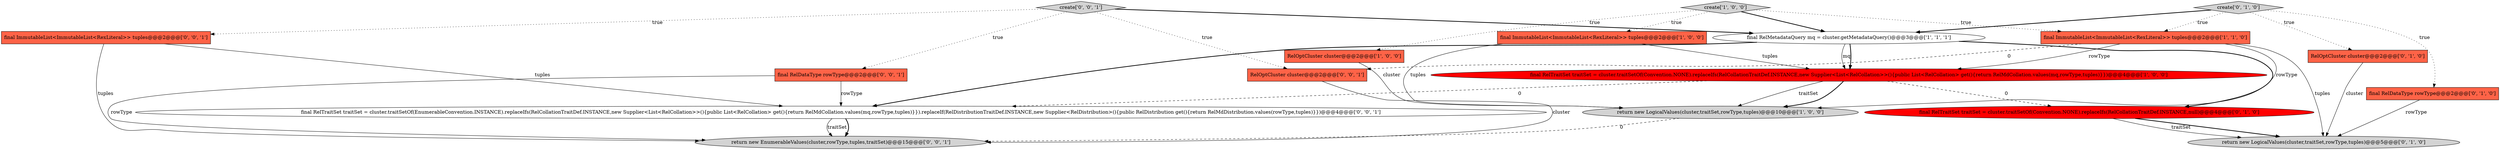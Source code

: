 digraph {
12 [style = filled, label = "final ImmutableList<ImmutableList<RexLiteral>> tuples@@@2@@@['0', '0', '1']", fillcolor = tomato, shape = box image = "AAA0AAABBB3BBB"];
4 [style = filled, label = "final ImmutableList<ImmutableList<RexLiteral>> tuples@@@2@@@['1', '1', '0']", fillcolor = tomato, shape = box image = "AAA0AAABBB1BBB"];
16 [style = filled, label = "create['0', '0', '1']", fillcolor = lightgray, shape = diamond image = "AAA0AAABBB3BBB"];
0 [style = filled, label = "final ImmutableList<ImmutableList<RexLiteral>> tuples@@@2@@@['1', '0', '0']", fillcolor = tomato, shape = box image = "AAA0AAABBB1BBB"];
7 [style = filled, label = "RelOptCluster cluster@@@2@@@['0', '1', '0']", fillcolor = tomato, shape = box image = "AAA0AAABBB2BBB"];
3 [style = filled, label = "RelOptCluster cluster@@@2@@@['1', '0', '0']", fillcolor = tomato, shape = box image = "AAA0AAABBB1BBB"];
1 [style = filled, label = "return new LogicalValues(cluster,traitSet,rowType,tuples)@@@10@@@['1', '0', '0']", fillcolor = lightgray, shape = ellipse image = "AAA0AAABBB1BBB"];
6 [style = filled, label = "final RelMetadataQuery mq = cluster.getMetadataQuery()@@@3@@@['1', '1', '1']", fillcolor = white, shape = ellipse image = "AAA0AAABBB1BBB"];
15 [style = filled, label = "return new EnumerableValues(cluster,rowType,tuples,traitSet)@@@15@@@['0', '0', '1']", fillcolor = lightgray, shape = ellipse image = "AAA0AAABBB3BBB"];
10 [style = filled, label = "final RelTraitSet traitSet = cluster.traitSetOf(Convention.NONE).replaceIfs(RelCollationTraitDef.INSTANCE,null)@@@4@@@['0', '1', '0']", fillcolor = red, shape = ellipse image = "AAA1AAABBB2BBB"];
5 [style = filled, label = "final RelTraitSet traitSet = cluster.traitSetOf(Convention.NONE).replaceIfs(RelCollationTraitDef.INSTANCE,new Supplier<List<RelCollation>>(){public List<RelCollation> get(){return RelMdCollation.values(mq,rowType,tuples)}})@@@4@@@['1', '0', '0']", fillcolor = red, shape = ellipse image = "AAA1AAABBB1BBB"];
8 [style = filled, label = "final RelDataType rowType@@@2@@@['0', '1', '0']", fillcolor = tomato, shape = box image = "AAA0AAABBB2BBB"];
11 [style = filled, label = "return new LogicalValues(cluster,traitSet,rowType,tuples)@@@5@@@['0', '1', '0']", fillcolor = lightgray, shape = ellipse image = "AAA0AAABBB2BBB"];
17 [style = filled, label = "RelOptCluster cluster@@@2@@@['0', '0', '1']", fillcolor = tomato, shape = box image = "AAA0AAABBB3BBB"];
2 [style = filled, label = "create['1', '0', '0']", fillcolor = lightgray, shape = diamond image = "AAA0AAABBB1BBB"];
9 [style = filled, label = "create['0', '1', '0']", fillcolor = lightgray, shape = diamond image = "AAA0AAABBB2BBB"];
13 [style = filled, label = "final RelTraitSet traitSet = cluster.traitSetOf(EnumerableConvention.INSTANCE).replaceIfs(RelCollationTraitDef.INSTANCE,new Supplier<List<RelCollation>>(){public List<RelCollation> get(){return RelMdCollation.values(mq,rowType,tuples)}}).replaceIf(RelDistributionTraitDef.INSTANCE,new Supplier<RelDistribution>(){public RelDistribution get(){return RelMdDistribution.values(rowType,tuples)}})@@@4@@@['0', '0', '1']", fillcolor = white, shape = ellipse image = "AAA0AAABBB3BBB"];
14 [style = filled, label = "final RelDataType rowType@@@2@@@['0', '0', '1']", fillcolor = tomato, shape = box image = "AAA0AAABBB3BBB"];
2->3 [style = dotted, label="true"];
5->13 [style = dashed, label="0"];
6->5 [style = solid, label="mq"];
14->13 [style = solid, label="rowType"];
2->0 [style = dotted, label="true"];
0->1 [style = solid, label="tuples"];
4->11 [style = solid, label="tuples"];
16->12 [style = dotted, label="true"];
14->15 [style = solid, label="rowType"];
4->17 [style = dashed, label="0"];
2->6 [style = bold, label=""];
1->15 [style = dashed, label="0"];
16->6 [style = bold, label=""];
16->17 [style = dotted, label="true"];
7->11 [style = solid, label="cluster"];
5->1 [style = solid, label="traitSet"];
9->6 [style = bold, label=""];
9->8 [style = dotted, label="true"];
17->15 [style = solid, label="cluster"];
5->1 [style = bold, label=""];
0->5 [style = solid, label="tuples"];
6->5 [style = bold, label=""];
10->11 [style = bold, label=""];
12->15 [style = solid, label="tuples"];
3->1 [style = solid, label="cluster"];
5->10 [style = dashed, label="0"];
8->11 [style = solid, label="rowType"];
6->10 [style = bold, label=""];
6->13 [style = bold, label=""];
2->4 [style = dotted, label="true"];
16->14 [style = dotted, label="true"];
9->4 [style = dotted, label="true"];
13->15 [style = bold, label=""];
9->7 [style = dotted, label="true"];
12->13 [style = solid, label="tuples"];
10->11 [style = solid, label="traitSet"];
13->15 [style = solid, label="traitSet"];
4->1 [style = solid, label="rowType"];
4->5 [style = solid, label="rowType"];
}
